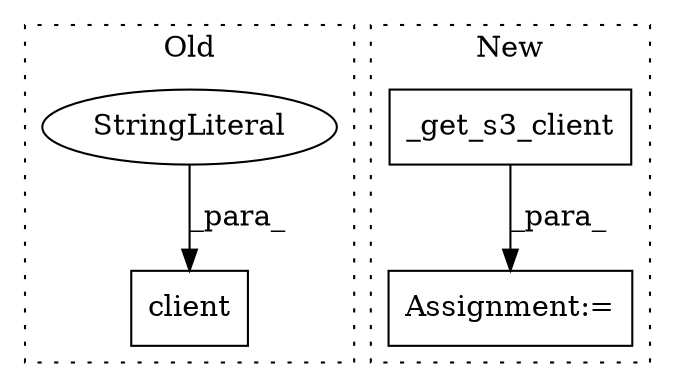 digraph G {
subgraph cluster0 {
1 [label="client" a="32" s="1626,1637" l="7,1" shape="box"];
4 [label="StringLiteral" a="45" s="1633" l="4" shape="ellipse"];
label = "Old";
style="dotted";
}
subgraph cluster1 {
2 [label="_get_s3_client" a="32" s="1891" l="16" shape="box"];
3 [label="Assignment:=" a="7" s="1885" l="1" shape="box"];
label = "New";
style="dotted";
}
2 -> 3 [label="_para_"];
4 -> 1 [label="_para_"];
}